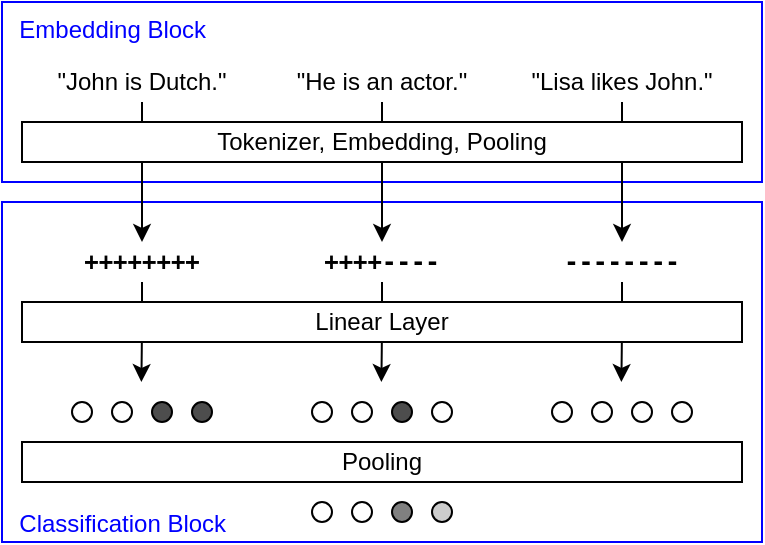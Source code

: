 <mxfile version="14.5.1" type="device"><diagram id="vjWXuD5zyW0F1v8Mz3nW" name="Page-1"><mxGraphModel dx="1024" dy="592" grid="1" gridSize="10" guides="1" tooltips="1" connect="1" arrows="1" fold="1" page="1" pageScale="1" pageWidth="850" pageHeight="1100" math="0" shadow="0"><root><mxCell id="0"/><mxCell id="1" parent="0"/><mxCell id="-I7XwOQ383VtY9kFfcPg-54" value="&amp;nbsp; Classification Block" style="rounded=0;whiteSpace=wrap;html=1;strokeColor=#0000FF;align=left;verticalAlign=bottom;fontColor=#0000FF;" parent="1" vertex="1"><mxGeometry x="270" y="230" width="380" height="170" as="geometry"/></mxCell><mxCell id="-I7XwOQ383VtY9kFfcPg-53" value="&lt;font color=&quot;#0000ff&quot;&gt;&amp;nbsp; Embedding Block&lt;/font&gt;" style="rounded=0;whiteSpace=wrap;html=1;verticalAlign=top;align=left;strokeColor=#0000FF;" parent="1" vertex="1"><mxGeometry x="270" y="130" width="380" height="90" as="geometry"/></mxCell><mxCell id="-I7XwOQ383VtY9kFfcPg-33" style="edgeStyle=orthogonalEdgeStyle;rounded=1;orthogonalLoop=1;jettySize=auto;html=1;exitX=0.5;exitY=1;exitDx=0;exitDy=0;entryX=0.5;entryY=0;entryDx=0;entryDy=0;startSize=6;sourcePerimeterSpacing=0;targetPerimeterSpacing=0;" parent="1" source="-I7XwOQ383VtY9kFfcPg-5" target="-I7XwOQ383VtY9kFfcPg-12" edge="1"><mxGeometry relative="1" as="geometry"/></mxCell><mxCell id="-I7XwOQ383VtY9kFfcPg-5" value="&quot;John is Dutch.&quot;" style="text;html=1;strokeColor=none;fillColor=none;align=center;verticalAlign=middle;whiteSpace=wrap;rounded=0;" parent="1" vertex="1"><mxGeometry x="290" y="160" width="100" height="20" as="geometry"/></mxCell><mxCell id="-I7XwOQ383VtY9kFfcPg-34" style="edgeStyle=orthogonalEdgeStyle;rounded=1;orthogonalLoop=1;jettySize=auto;html=1;exitX=0.5;exitY=1;exitDx=0;exitDy=0;entryX=0.5;entryY=0;entryDx=0;entryDy=0;startSize=6;sourcePerimeterSpacing=0;targetPerimeterSpacing=0;" parent="1" source="-I7XwOQ383VtY9kFfcPg-6" target="-I7XwOQ383VtY9kFfcPg-13" edge="1"><mxGeometry relative="1" as="geometry"/></mxCell><mxCell id="-I7XwOQ383VtY9kFfcPg-6" value="&quot;He is an actor.&quot;" style="text;html=1;strokeColor=none;fillColor=none;align=center;verticalAlign=middle;whiteSpace=wrap;rounded=0;" parent="1" vertex="1"><mxGeometry x="410" y="160" width="100" height="20" as="geometry"/></mxCell><mxCell id="-I7XwOQ383VtY9kFfcPg-35" style="edgeStyle=orthogonalEdgeStyle;rounded=1;orthogonalLoop=1;jettySize=auto;html=1;exitX=0.5;exitY=1;exitDx=0;exitDy=0;entryX=0.5;entryY=0;entryDx=0;entryDy=0;startSize=6;sourcePerimeterSpacing=0;targetPerimeterSpacing=0;" parent="1" source="-I7XwOQ383VtY9kFfcPg-7" target="-I7XwOQ383VtY9kFfcPg-14" edge="1"><mxGeometry relative="1" as="geometry"/></mxCell><mxCell id="-I7XwOQ383VtY9kFfcPg-7" value="&quot;Lisa likes John.&quot;" style="text;html=1;strokeColor=none;fillColor=none;align=center;verticalAlign=middle;whiteSpace=wrap;rounded=0;" parent="1" vertex="1"><mxGeometry x="530" y="160" width="100" height="20" as="geometry"/></mxCell><mxCell id="-I7XwOQ383VtY9kFfcPg-38" style="edgeStyle=orthogonalEdgeStyle;rounded=1;orthogonalLoop=1;jettySize=auto;html=1;exitX=0.5;exitY=1;exitDx=0;exitDy=0;startSize=6;sourcePerimeterSpacing=0;targetPerimeterSpacing=0;" parent="1" source="-I7XwOQ383VtY9kFfcPg-12" edge="1"><mxGeometry relative="1" as="geometry"><mxPoint x="339.69" y="320" as="targetPoint"/></mxGeometry></mxCell><mxCell id="-I7XwOQ383VtY9kFfcPg-12" value="&lt;pre&gt;++++++++&lt;/pre&gt;" style="text;html=1;strokeColor=none;fillColor=none;align=center;verticalAlign=middle;whiteSpace=wrap;rounded=0;fontStyle=1" parent="1" vertex="1"><mxGeometry x="290" y="250" width="100" height="20" as="geometry"/></mxCell><mxCell id="-I7XwOQ383VtY9kFfcPg-39" style="edgeStyle=orthogonalEdgeStyle;rounded=1;orthogonalLoop=1;jettySize=auto;html=1;exitX=0.5;exitY=1;exitDx=0;exitDy=0;startSize=6;sourcePerimeterSpacing=0;targetPerimeterSpacing=0;" parent="1" source="-I7XwOQ383VtY9kFfcPg-13" edge="1"><mxGeometry relative="1" as="geometry"><mxPoint x="459.69" y="320" as="targetPoint"/></mxGeometry></mxCell><mxCell id="-I7XwOQ383VtY9kFfcPg-13" value="&lt;pre&gt;++++----&lt;/pre&gt;" style="text;html=1;strokeColor=none;fillColor=none;align=center;verticalAlign=middle;whiteSpace=wrap;rounded=0;fontStyle=1" parent="1" vertex="1"><mxGeometry x="410" y="250" width="100" height="20" as="geometry"/></mxCell><mxCell id="-I7XwOQ383VtY9kFfcPg-40" style="edgeStyle=orthogonalEdgeStyle;rounded=1;orthogonalLoop=1;jettySize=auto;html=1;exitX=0.5;exitY=1;exitDx=0;exitDy=0;startSize=6;sourcePerimeterSpacing=0;targetPerimeterSpacing=0;" parent="1" source="-I7XwOQ383VtY9kFfcPg-14" edge="1"><mxGeometry relative="1" as="geometry"><mxPoint x="579.69" y="320" as="targetPoint"/></mxGeometry></mxCell><mxCell id="-I7XwOQ383VtY9kFfcPg-14" value="&lt;pre&gt;--------&lt;/pre&gt;" style="text;html=1;strokeColor=none;fillColor=none;align=center;verticalAlign=middle;whiteSpace=wrap;rounded=0;fontStyle=1" parent="1" vertex="1"><mxGeometry x="530" y="250" width="100" height="20" as="geometry"/></mxCell><mxCell id="-I7XwOQ383VtY9kFfcPg-15" value="Linear Layer" style="rounded=0;whiteSpace=wrap;html=1;" parent="1" vertex="1"><mxGeometry x="280" y="280" width="360" height="20" as="geometry"/></mxCell><mxCell id="-I7XwOQ383VtY9kFfcPg-36" value="" style="group" parent="1" vertex="1" connectable="0"><mxGeometry x="305" y="330" width="70" height="10" as="geometry"/></mxCell><mxCell id="-I7XwOQ383VtY9kFfcPg-16" value="" style="ellipse;whiteSpace=wrap;html=1;aspect=fixed;" parent="-I7XwOQ383VtY9kFfcPg-36" vertex="1"><mxGeometry width="10" height="10" as="geometry"/></mxCell><mxCell id="-I7XwOQ383VtY9kFfcPg-17" value="" style="ellipse;whiteSpace=wrap;html=1;aspect=fixed;" parent="-I7XwOQ383VtY9kFfcPg-36" vertex="1"><mxGeometry x="20" width="10" height="10" as="geometry"/></mxCell><mxCell id="-I7XwOQ383VtY9kFfcPg-22" value="" style="ellipse;whiteSpace=wrap;html=1;aspect=fixed;fillColor=#4D4D4D;" parent="-I7XwOQ383VtY9kFfcPg-36" vertex="1"><mxGeometry x="40" width="10" height="10" as="geometry"/></mxCell><mxCell id="-I7XwOQ383VtY9kFfcPg-23" value="" style="ellipse;whiteSpace=wrap;html=1;aspect=fixed;fillColor=#4D4D4D;" parent="-I7XwOQ383VtY9kFfcPg-36" vertex="1"><mxGeometry x="60" width="10" height="10" as="geometry"/></mxCell><mxCell id="-I7XwOQ383VtY9kFfcPg-41" value="" style="group" parent="1" vertex="1" connectable="0"><mxGeometry x="425" y="330" width="70" height="10" as="geometry"/></mxCell><mxCell id="-I7XwOQ383VtY9kFfcPg-42" value="" style="ellipse;whiteSpace=wrap;html=1;aspect=fixed;" parent="-I7XwOQ383VtY9kFfcPg-41" vertex="1"><mxGeometry width="10" height="10" as="geometry"/></mxCell><mxCell id="-I7XwOQ383VtY9kFfcPg-43" value="" style="ellipse;whiteSpace=wrap;html=1;aspect=fixed;" parent="-I7XwOQ383VtY9kFfcPg-41" vertex="1"><mxGeometry x="20" width="10" height="10" as="geometry"/></mxCell><mxCell id="-I7XwOQ383VtY9kFfcPg-44" value="" style="ellipse;whiteSpace=wrap;html=1;aspect=fixed;fillColor=#4D4D4D;" parent="-I7XwOQ383VtY9kFfcPg-41" vertex="1"><mxGeometry x="40" width="10" height="10" as="geometry"/></mxCell><mxCell id="-I7XwOQ383VtY9kFfcPg-45" value="" style="ellipse;whiteSpace=wrap;html=1;aspect=fixed;" parent="-I7XwOQ383VtY9kFfcPg-41" vertex="1"><mxGeometry x="60" width="10" height="10" as="geometry"/></mxCell><mxCell id="-I7XwOQ383VtY9kFfcPg-47" value="" style="group" parent="1" vertex="1" connectable="0"><mxGeometry x="545" y="330" width="70" height="10" as="geometry"/></mxCell><mxCell id="-I7XwOQ383VtY9kFfcPg-48" value="" style="ellipse;whiteSpace=wrap;html=1;aspect=fixed;" parent="-I7XwOQ383VtY9kFfcPg-47" vertex="1"><mxGeometry width="10" height="10" as="geometry"/></mxCell><mxCell id="-I7XwOQ383VtY9kFfcPg-49" value="" style="ellipse;whiteSpace=wrap;html=1;aspect=fixed;" parent="-I7XwOQ383VtY9kFfcPg-47" vertex="1"><mxGeometry x="20" width="10" height="10" as="geometry"/></mxCell><mxCell id="-I7XwOQ383VtY9kFfcPg-50" value="" style="ellipse;whiteSpace=wrap;html=1;aspect=fixed;" parent="-I7XwOQ383VtY9kFfcPg-47" vertex="1"><mxGeometry x="40" width="10" height="10" as="geometry"/></mxCell><mxCell id="-I7XwOQ383VtY9kFfcPg-51" value="" style="ellipse;whiteSpace=wrap;html=1;aspect=fixed;" parent="-I7XwOQ383VtY9kFfcPg-47" vertex="1"><mxGeometry x="60" width="10" height="10" as="geometry"/></mxCell><mxCell id="-I7XwOQ383VtY9kFfcPg-55" value="Pooling" style="rounded=0;whiteSpace=wrap;html=1;" parent="1" vertex="1"><mxGeometry x="280" y="350" width="360" height="20" as="geometry"/></mxCell><mxCell id="-I7XwOQ383VtY9kFfcPg-56" value="" style="group" parent="1" vertex="1" connectable="0"><mxGeometry x="425" y="380" width="70" height="10" as="geometry"/></mxCell><mxCell id="-I7XwOQ383VtY9kFfcPg-57" value="" style="ellipse;whiteSpace=wrap;html=1;aspect=fixed;" parent="-I7XwOQ383VtY9kFfcPg-56" vertex="1"><mxGeometry width="10" height="10" as="geometry"/></mxCell><mxCell id="-I7XwOQ383VtY9kFfcPg-58" value="" style="ellipse;whiteSpace=wrap;html=1;aspect=fixed;" parent="-I7XwOQ383VtY9kFfcPg-56" vertex="1"><mxGeometry x="20" width="10" height="10" as="geometry"/></mxCell><mxCell id="-I7XwOQ383VtY9kFfcPg-59" value="" style="ellipse;whiteSpace=wrap;html=1;aspect=fixed;fillColor=#808080;" parent="-I7XwOQ383VtY9kFfcPg-56" vertex="1"><mxGeometry x="40" width="10" height="10" as="geometry"/></mxCell><mxCell id="-I7XwOQ383VtY9kFfcPg-60" value="" style="ellipse;whiteSpace=wrap;html=1;aspect=fixed;fillColor=#CCCCCC;" parent="-I7XwOQ383VtY9kFfcPg-56" vertex="1"><mxGeometry x="60" width="10" height="10" as="geometry"/></mxCell><mxCell id="-I7XwOQ383VtY9kFfcPg-64" value="Tokenizer, Embedding, Pooling" style="rounded=0;whiteSpace=wrap;html=1;" parent="1" vertex="1"><mxGeometry x="280" y="190" width="360" height="20" as="geometry"/></mxCell></root></mxGraphModel></diagram></mxfile>